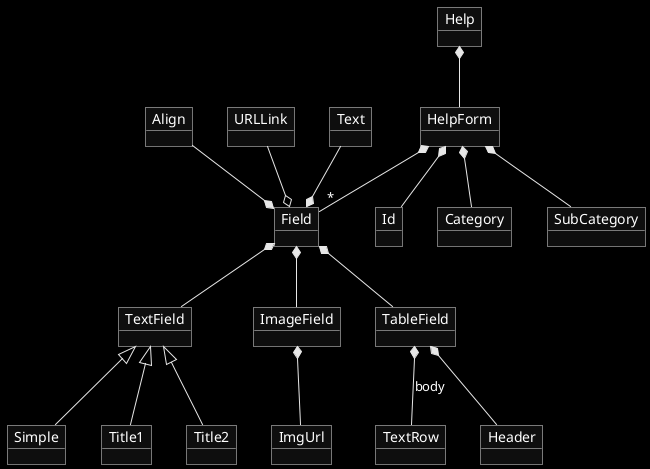 @startuml form

Object Help

Object HelpForm
Object Id
Object Category
Object SubCategory
Object Field
Object URLLink
Object TextField 
Object ImageField
Object TableField
Object Align
Object Simple
Object Title1
Object Title2
Object ImgUrl
Object TextRow
Object Text
Object Header

Help *-- HelpForm
HelpForm *-- Id
HelpForm *-- Category
HelpForm *-- SubCategory
HelpForm *--"*" Field

Field *-up- Text
Field o-up- URLLink
Field *-up- Align

TextField -up-* Field
ImageField -up-* Field
TableField -up-* Field

Simple -up-|> TextField
Title1 -up-|> TextField
Title2 -up-|> TextField

ImageField *-- ImgUrl

TableField *-- TextRow:body
TableField *-- Header

skinparam monochrome reverse
@enduml
